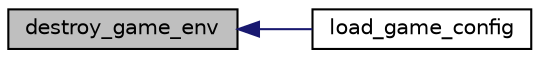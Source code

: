 digraph G
{
  edge [fontname="Helvetica",fontsize="10",labelfontname="Helvetica",labelfontsize="10"];
  node [fontname="Helvetica",fontsize="10",shape=record];
  rankdir=LR;
  Node1 [label="destroy_game_env",height=0.2,width=0.4,color="black", fillcolor="grey75", style="filled" fontcolor="black"];
  Node1 -> Node2 [dir=back,color="midnightblue",fontsize="10",style="solid",fontname="Helvetica"];
  Node2 [label="load_game_config",height=0.2,width=0.4,color="black", fillcolor="white", style="filled",URL="$n__games_8c.html#aa343f04284422e7cfafa561b82c8f4f3",tooltip="load a config from file"];
}
